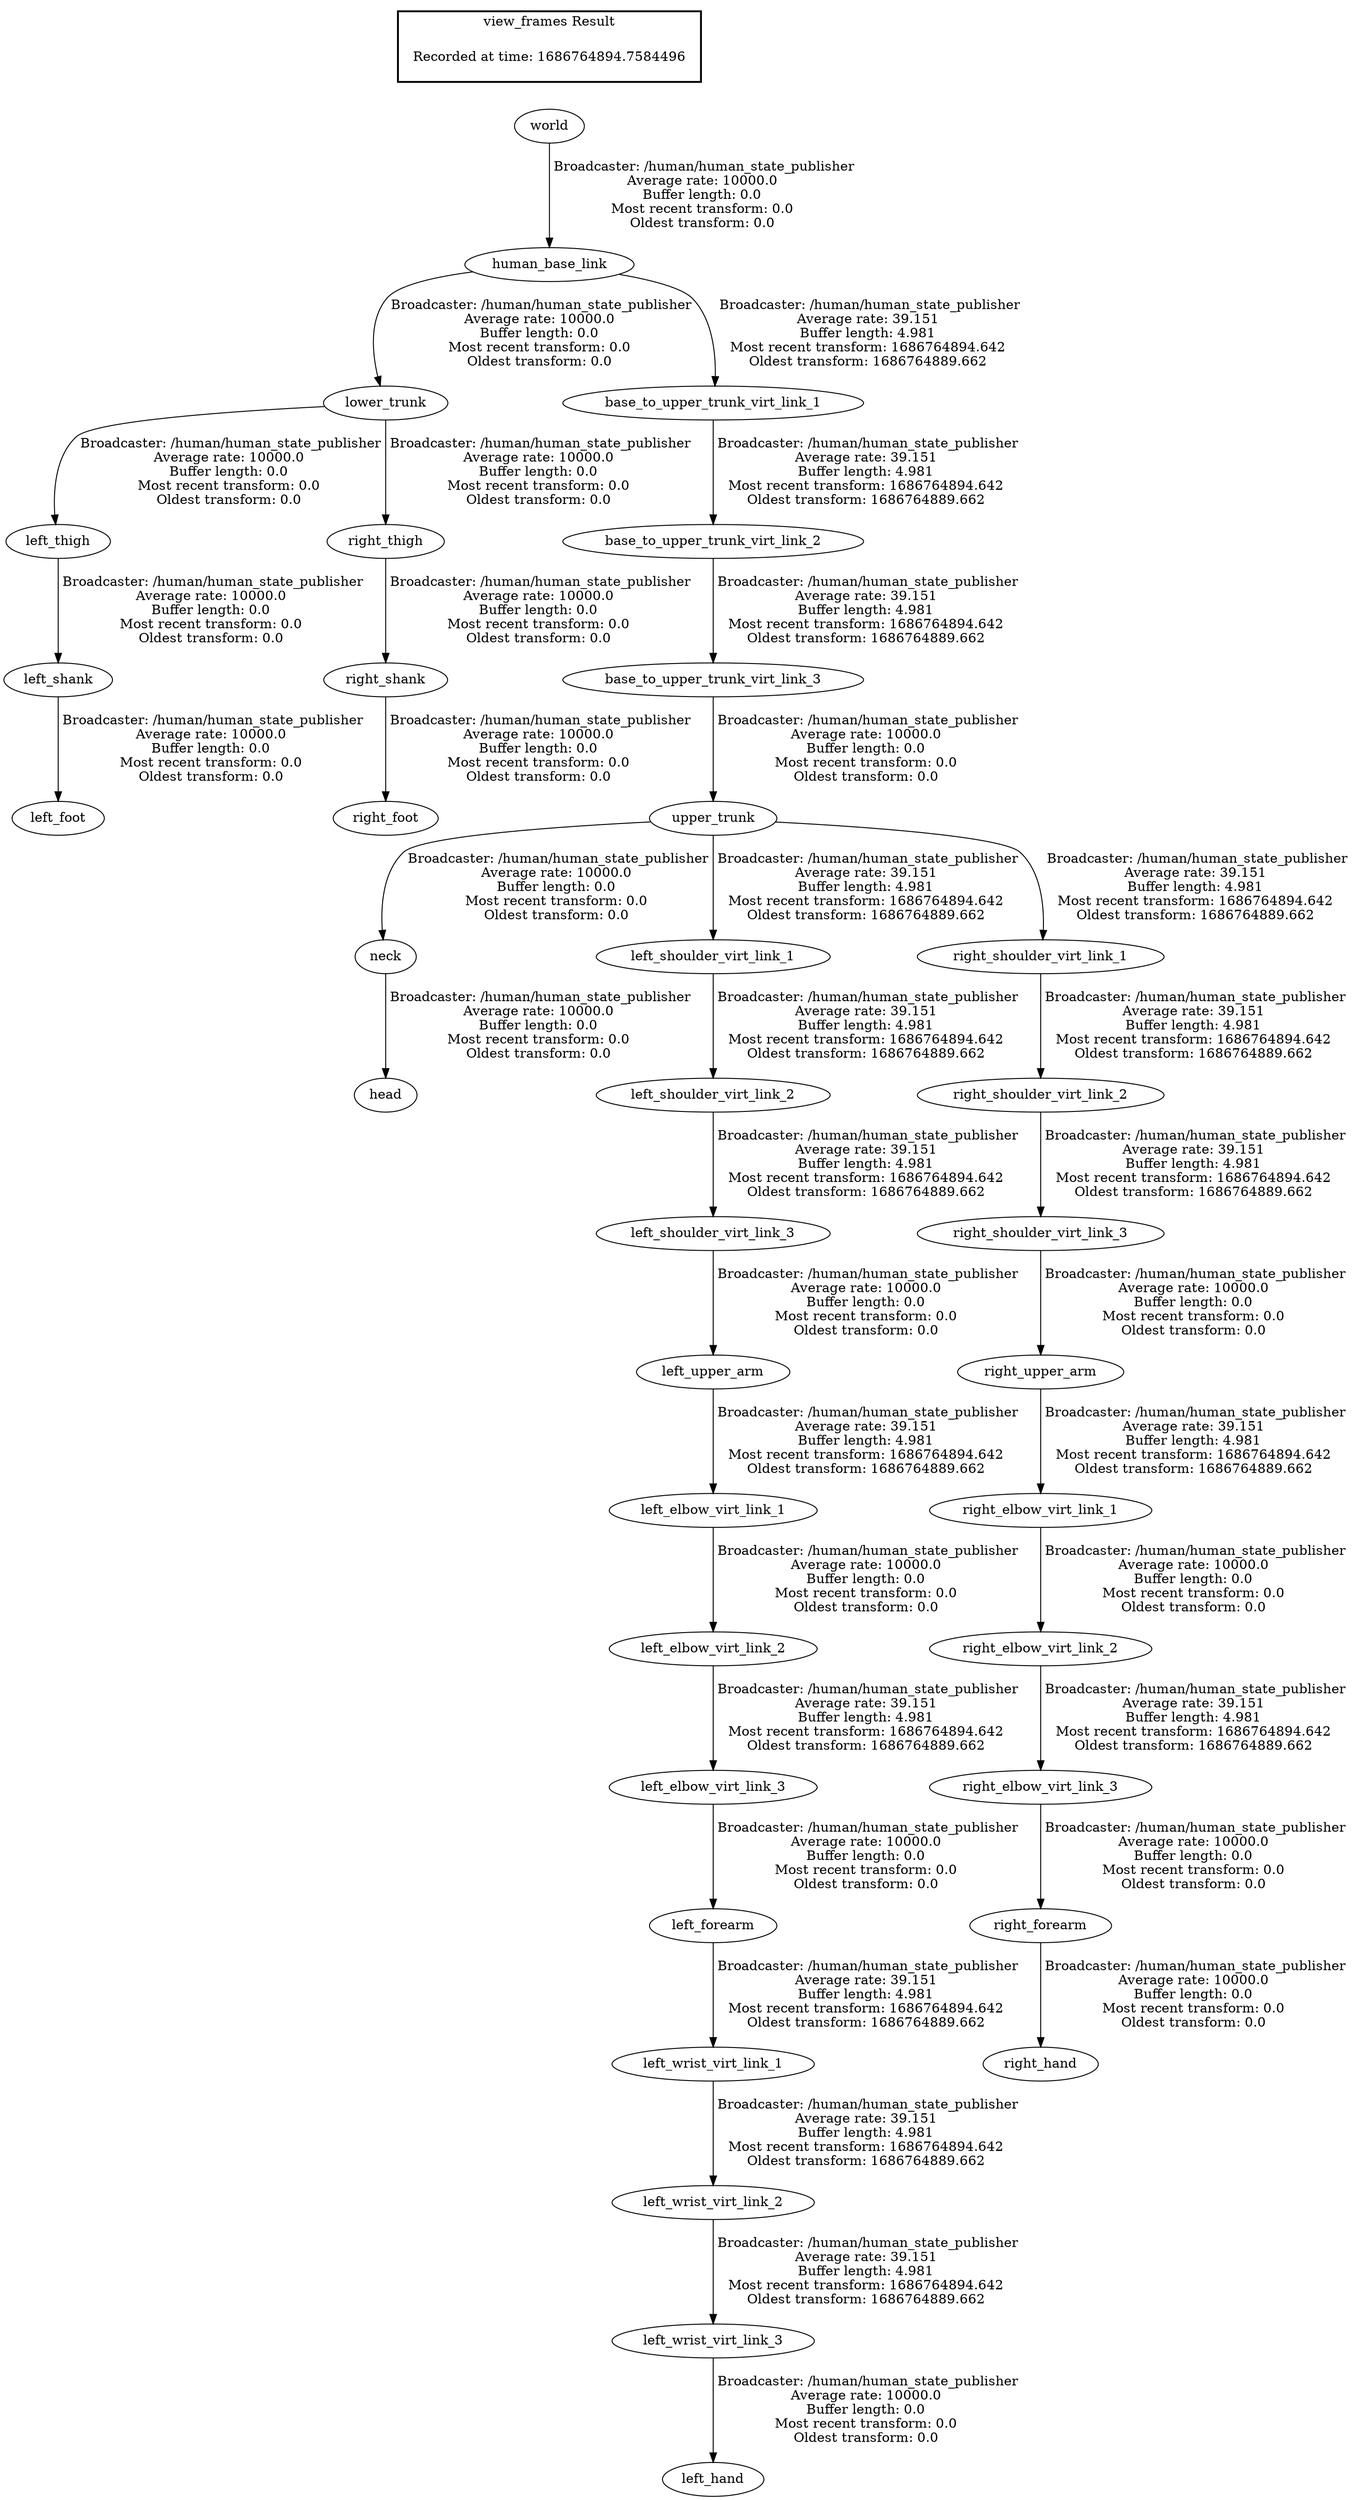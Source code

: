 digraph G {
"human_base_link" -> "lower_trunk"[label=" Broadcaster: /human/human_state_publisher\nAverage rate: 10000.0\nBuffer length: 0.0\nMost recent transform: 0.0\nOldest transform: 0.0\n"];
"world" -> "human_base_link"[label=" Broadcaster: /human/human_state_publisher\nAverage rate: 10000.0\nBuffer length: 0.0\nMost recent transform: 0.0\nOldest transform: 0.0\n"];
"base_to_upper_trunk_virt_link_3" -> "upper_trunk"[label=" Broadcaster: /human/human_state_publisher\nAverage rate: 10000.0\nBuffer length: 0.0\nMost recent transform: 0.0\nOldest transform: 0.0\n"];
"base_to_upper_trunk_virt_link_2" -> "base_to_upper_trunk_virt_link_3"[label=" Broadcaster: /human/human_state_publisher\nAverage rate: 39.151\nBuffer length: 4.981\nMost recent transform: 1686764894.642\nOldest transform: 1686764889.662\n"];
"left_elbow_virt_link_3" -> "left_forearm"[label=" Broadcaster: /human/human_state_publisher\nAverage rate: 10000.0\nBuffer length: 0.0\nMost recent transform: 0.0\nOldest transform: 0.0\n"];
"left_elbow_virt_link_2" -> "left_elbow_virt_link_3"[label=" Broadcaster: /human/human_state_publisher\nAverage rate: 39.151\nBuffer length: 4.981\nMost recent transform: 1686764894.642\nOldest transform: 1686764889.662\n"];
"left_elbow_virt_link_1" -> "left_elbow_virt_link_2"[label=" Broadcaster: /human/human_state_publisher\nAverage rate: 10000.0\nBuffer length: 0.0\nMost recent transform: 0.0\nOldest transform: 0.0\n"];
"left_upper_arm" -> "left_elbow_virt_link_1"[label=" Broadcaster: /human/human_state_publisher\nAverage rate: 39.151\nBuffer length: 4.981\nMost recent transform: 1686764894.642\nOldest transform: 1686764889.662\n"];
"left_shank" -> "left_foot"[label=" Broadcaster: /human/human_state_publisher\nAverage rate: 10000.0\nBuffer length: 0.0\nMost recent transform: 0.0\nOldest transform: 0.0\n"];
"left_thigh" -> "left_shank"[label=" Broadcaster: /human/human_state_publisher\nAverage rate: 10000.0\nBuffer length: 0.0\nMost recent transform: 0.0\nOldest transform: 0.0\n"];
"left_shoulder_virt_link_3" -> "left_upper_arm"[label=" Broadcaster: /human/human_state_publisher\nAverage rate: 10000.0\nBuffer length: 0.0\nMost recent transform: 0.0\nOldest transform: 0.0\n"];
"left_shoulder_virt_link_2" -> "left_shoulder_virt_link_3"[label=" Broadcaster: /human/human_state_publisher\nAverage rate: 39.151\nBuffer length: 4.981\nMost recent transform: 1686764894.642\nOldest transform: 1686764889.662\n"];
"lower_trunk" -> "left_thigh"[label=" Broadcaster: /human/human_state_publisher\nAverage rate: 10000.0\nBuffer length: 0.0\nMost recent transform: 0.0\nOldest transform: 0.0\n"];
"left_wrist_virt_link_3" -> "left_hand"[label=" Broadcaster: /human/human_state_publisher\nAverage rate: 10000.0\nBuffer length: 0.0\nMost recent transform: 0.0\nOldest transform: 0.0\n"];
"left_wrist_virt_link_2" -> "left_wrist_virt_link_3"[label=" Broadcaster: /human/human_state_publisher\nAverage rate: 39.151\nBuffer length: 4.981\nMost recent transform: 1686764894.642\nOldest transform: 1686764889.662\n"];
"lower_trunk" -> "right_thigh"[label=" Broadcaster: /human/human_state_publisher\nAverage rate: 10000.0\nBuffer length: 0.0\nMost recent transform: 0.0\nOldest transform: 0.0\n"];
"neck" -> "head"[label=" Broadcaster: /human/human_state_publisher\nAverage rate: 10000.0\nBuffer length: 0.0\nMost recent transform: 0.0\nOldest transform: 0.0\n"];
"upper_trunk" -> "neck"[label=" Broadcaster: /human/human_state_publisher\nAverage rate: 10000.0\nBuffer length: 0.0\nMost recent transform: 0.0\nOldest transform: 0.0\n"];
"right_elbow_virt_link_3" -> "right_forearm"[label=" Broadcaster: /human/human_state_publisher\nAverage rate: 10000.0\nBuffer length: 0.0\nMost recent transform: 0.0\nOldest transform: 0.0\n"];
"right_elbow_virt_link_2" -> "right_elbow_virt_link_3"[label=" Broadcaster: /human/human_state_publisher\nAverage rate: 39.151\nBuffer length: 4.981\nMost recent transform: 1686764894.642\nOldest transform: 1686764889.662\n"];
"right_elbow_virt_link_1" -> "right_elbow_virt_link_2"[label=" Broadcaster: /human/human_state_publisher\nAverage rate: 10000.0\nBuffer length: 0.0\nMost recent transform: 0.0\nOldest transform: 0.0\n"];
"right_upper_arm" -> "right_elbow_virt_link_1"[label=" Broadcaster: /human/human_state_publisher\nAverage rate: 39.151\nBuffer length: 4.981\nMost recent transform: 1686764894.642\nOldest transform: 1686764889.662\n"];
"right_forearm" -> "right_hand"[label=" Broadcaster: /human/human_state_publisher\nAverage rate: 10000.0\nBuffer length: 0.0\nMost recent transform: 0.0\nOldest transform: 0.0\n"];
"right_shank" -> "right_foot"[label=" Broadcaster: /human/human_state_publisher\nAverage rate: 10000.0\nBuffer length: 0.0\nMost recent transform: 0.0\nOldest transform: 0.0\n"];
"right_thigh" -> "right_shank"[label=" Broadcaster: /human/human_state_publisher\nAverage rate: 10000.0\nBuffer length: 0.0\nMost recent transform: 0.0\nOldest transform: 0.0\n"];
"right_shoulder_virt_link_3" -> "right_upper_arm"[label=" Broadcaster: /human/human_state_publisher\nAverage rate: 10000.0\nBuffer length: 0.0\nMost recent transform: 0.0\nOldest transform: 0.0\n"];
"right_shoulder_virt_link_2" -> "right_shoulder_virt_link_3"[label=" Broadcaster: /human/human_state_publisher\nAverage rate: 39.151\nBuffer length: 4.981\nMost recent transform: 1686764894.642\nOldest transform: 1686764889.662\n"];
"base_to_upper_trunk_virt_link_1" -> "base_to_upper_trunk_virt_link_2"[label=" Broadcaster: /human/human_state_publisher\nAverage rate: 39.151\nBuffer length: 4.981\nMost recent transform: 1686764894.642\nOldest transform: 1686764889.662\n"];
"human_base_link" -> "base_to_upper_trunk_virt_link_1"[label=" Broadcaster: /human/human_state_publisher\nAverage rate: 39.151\nBuffer length: 4.981\nMost recent transform: 1686764894.642\nOldest transform: 1686764889.662\n"];
"left_shoulder_virt_link_1" -> "left_shoulder_virt_link_2"[label=" Broadcaster: /human/human_state_publisher\nAverage rate: 39.151\nBuffer length: 4.981\nMost recent transform: 1686764894.642\nOldest transform: 1686764889.662\n"];
"upper_trunk" -> "left_shoulder_virt_link_1"[label=" Broadcaster: /human/human_state_publisher\nAverage rate: 39.151\nBuffer length: 4.981\nMost recent transform: 1686764894.642\nOldest transform: 1686764889.662\n"];
"left_wrist_virt_link_1" -> "left_wrist_virt_link_2"[label=" Broadcaster: /human/human_state_publisher\nAverage rate: 39.151\nBuffer length: 4.981\nMost recent transform: 1686764894.642\nOldest transform: 1686764889.662\n"];
"left_forearm" -> "left_wrist_virt_link_1"[label=" Broadcaster: /human/human_state_publisher\nAverage rate: 39.151\nBuffer length: 4.981\nMost recent transform: 1686764894.642\nOldest transform: 1686764889.662\n"];
"right_shoulder_virt_link_1" -> "right_shoulder_virt_link_2"[label=" Broadcaster: /human/human_state_publisher\nAverage rate: 39.151\nBuffer length: 4.981\nMost recent transform: 1686764894.642\nOldest transform: 1686764889.662\n"];
"upper_trunk" -> "right_shoulder_virt_link_1"[label=" Broadcaster: /human/human_state_publisher\nAverage rate: 39.151\nBuffer length: 4.981\nMost recent transform: 1686764894.642\nOldest transform: 1686764889.662\n"];
edge [style=invis];
 subgraph cluster_legend { style=bold; color=black; label ="view_frames Result";
"Recorded at time: 1686764894.7584496"[ shape=plaintext ] ;
}->"world";
}